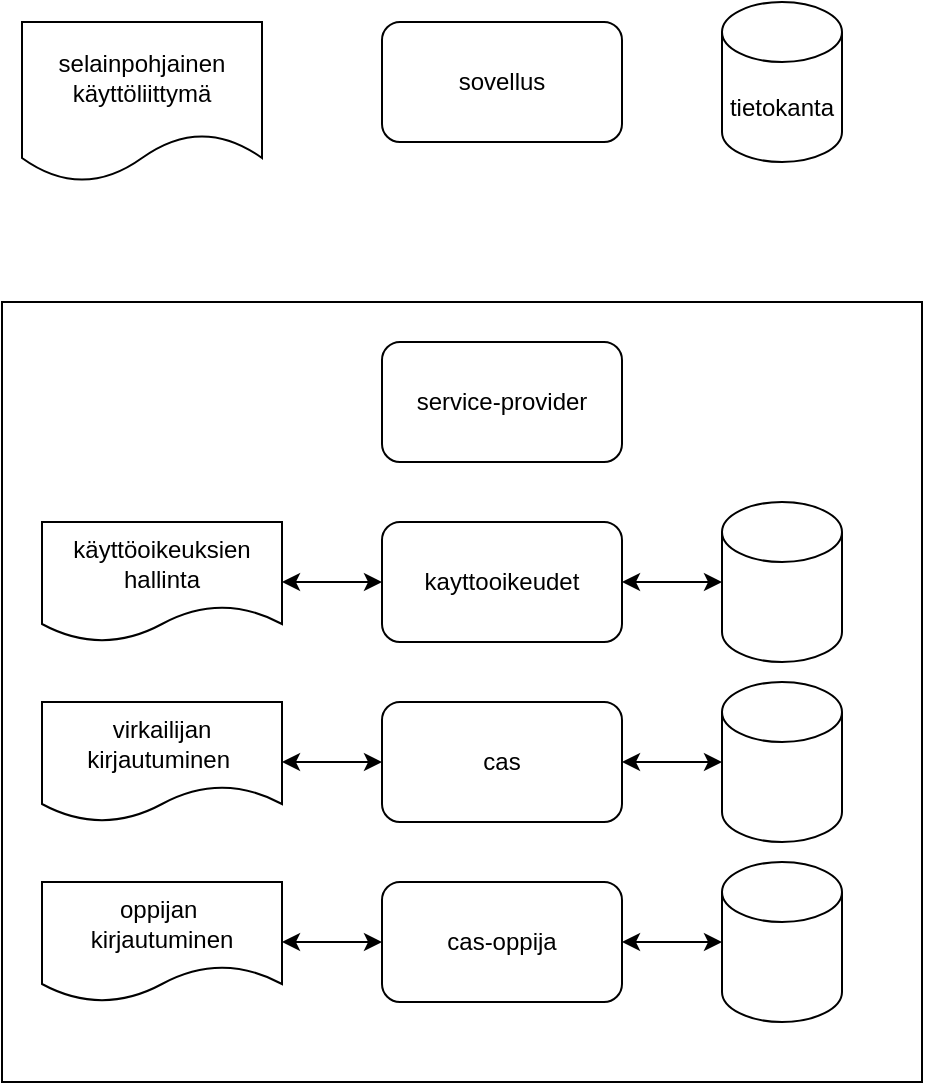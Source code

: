 <mxfile version="24.4.4" type="device">
  <diagram name="Page-1" id="bAKCQb7TRPT4lHazukRC">
    <mxGraphModel dx="987" dy="1185" grid="1" gridSize="10" guides="1" tooltips="1" connect="1" arrows="1" fold="1" page="1" pageScale="1" pageWidth="827" pageHeight="1169" math="0" shadow="0">
      <root>
        <mxCell id="0" />
        <mxCell id="1" parent="0" />
        <mxCell id="K2pP-LPX6DZ963yHNiB4-11" value="" style="rounded=0;whiteSpace=wrap;html=1;" vertex="1" parent="1">
          <mxGeometry x="190" y="250" width="460" height="390" as="geometry" />
        </mxCell>
        <mxCell id="K2pP-LPX6DZ963yHNiB4-1" value="cas" style="rounded=1;whiteSpace=wrap;html=1;" vertex="1" parent="1">
          <mxGeometry x="380" y="450" width="120" height="60" as="geometry" />
        </mxCell>
        <mxCell id="K2pP-LPX6DZ963yHNiB4-2" value="cas-oppija" style="rounded=1;whiteSpace=wrap;html=1;" vertex="1" parent="1">
          <mxGeometry x="380" y="540" width="120" height="60" as="geometry" />
        </mxCell>
        <mxCell id="K2pP-LPX6DZ963yHNiB4-3" value="kayttooikeudet" style="rounded=1;whiteSpace=wrap;html=1;" vertex="1" parent="1">
          <mxGeometry x="380" y="360" width="120" height="60" as="geometry" />
        </mxCell>
        <mxCell id="K2pP-LPX6DZ963yHNiB4-4" value="virkailijan kirjautuminen&amp;nbsp;" style="shape=document;whiteSpace=wrap;html=1;boundedLbl=1;" vertex="1" parent="1">
          <mxGeometry x="210" y="450" width="120" height="60" as="geometry" />
        </mxCell>
        <mxCell id="K2pP-LPX6DZ963yHNiB4-5" value="oppijan&amp;nbsp;&lt;div&gt;kirjautuminen&lt;/div&gt;" style="shape=document;whiteSpace=wrap;html=1;boundedLbl=1;" vertex="1" parent="1">
          <mxGeometry x="210" y="540" width="120" height="60" as="geometry" />
        </mxCell>
        <mxCell id="K2pP-LPX6DZ963yHNiB4-6" value="service-provider" style="rounded=1;whiteSpace=wrap;html=1;" vertex="1" parent="1">
          <mxGeometry x="380" y="270" width="120" height="60" as="geometry" />
        </mxCell>
        <mxCell id="K2pP-LPX6DZ963yHNiB4-7" value="" style="shape=cylinder3;whiteSpace=wrap;html=1;boundedLbl=1;backgroundOutline=1;size=15;" vertex="1" parent="1">
          <mxGeometry x="550" y="440" width="60" height="80" as="geometry" />
        </mxCell>
        <mxCell id="K2pP-LPX6DZ963yHNiB4-8" value="" style="shape=cylinder3;whiteSpace=wrap;html=1;boundedLbl=1;backgroundOutline=1;size=15;" vertex="1" parent="1">
          <mxGeometry x="550" y="350" width="60" height="80" as="geometry" />
        </mxCell>
        <mxCell id="K2pP-LPX6DZ963yHNiB4-9" value="" style="shape=cylinder3;whiteSpace=wrap;html=1;boundedLbl=1;backgroundOutline=1;size=15;" vertex="1" parent="1">
          <mxGeometry x="550" y="530" width="60" height="80" as="geometry" />
        </mxCell>
        <mxCell id="K2pP-LPX6DZ963yHNiB4-13" value="käyttöoikeuksien hallinta" style="shape=document;whiteSpace=wrap;html=1;boundedLbl=1;" vertex="1" parent="1">
          <mxGeometry x="210" y="360" width="120" height="60" as="geometry" />
        </mxCell>
        <mxCell id="K2pP-LPX6DZ963yHNiB4-14" value="selainpohjainen käyttöliittymä" style="shape=document;whiteSpace=wrap;html=1;boundedLbl=1;" vertex="1" parent="1">
          <mxGeometry x="200" y="110" width="120" height="80" as="geometry" />
        </mxCell>
        <mxCell id="K2pP-LPX6DZ963yHNiB4-15" value="sovellus" style="rounded=1;whiteSpace=wrap;html=1;" vertex="1" parent="1">
          <mxGeometry x="380" y="110" width="120" height="60" as="geometry" />
        </mxCell>
        <mxCell id="K2pP-LPX6DZ963yHNiB4-16" value="tietokanta" style="shape=cylinder3;whiteSpace=wrap;html=1;boundedLbl=1;backgroundOutline=1;size=15;" vertex="1" parent="1">
          <mxGeometry x="550" y="100" width="60" height="80" as="geometry" />
        </mxCell>
        <mxCell id="K2pP-LPX6DZ963yHNiB4-17" value="" style="endArrow=classic;startArrow=classic;html=1;rounded=0;exitX=1;exitY=0.5;exitDx=0;exitDy=0;" edge="1" parent="1" source="K2pP-LPX6DZ963yHNiB4-3" target="K2pP-LPX6DZ963yHNiB4-8">
          <mxGeometry width="50" height="50" relative="1" as="geometry">
            <mxPoint x="420" y="460" as="sourcePoint" />
            <mxPoint x="470" y="410" as="targetPoint" />
          </mxGeometry>
        </mxCell>
        <mxCell id="K2pP-LPX6DZ963yHNiB4-18" value="" style="endArrow=classic;startArrow=classic;html=1;rounded=0;exitX=1;exitY=0.5;exitDx=0;exitDy=0;" edge="1" parent="1" source="K2pP-LPX6DZ963yHNiB4-1" target="K2pP-LPX6DZ963yHNiB4-7">
          <mxGeometry width="50" height="50" relative="1" as="geometry">
            <mxPoint x="420" y="460" as="sourcePoint" />
            <mxPoint x="470" y="410" as="targetPoint" />
          </mxGeometry>
        </mxCell>
        <mxCell id="K2pP-LPX6DZ963yHNiB4-19" value="" style="endArrow=classic;startArrow=classic;html=1;rounded=0;entryX=0;entryY=0.5;entryDx=0;entryDy=0;entryPerimeter=0;exitX=1;exitY=0.5;exitDx=0;exitDy=0;" edge="1" parent="1" source="K2pP-LPX6DZ963yHNiB4-2" target="K2pP-LPX6DZ963yHNiB4-9">
          <mxGeometry width="50" height="50" relative="1" as="geometry">
            <mxPoint x="420" y="460" as="sourcePoint" />
            <mxPoint x="470" y="410" as="targetPoint" />
          </mxGeometry>
        </mxCell>
        <mxCell id="K2pP-LPX6DZ963yHNiB4-20" value="" style="endArrow=classic;startArrow=classic;html=1;rounded=0;entryX=0;entryY=0.5;entryDx=0;entryDy=0;exitX=1;exitY=0.5;exitDx=0;exitDy=0;" edge="1" parent="1" source="K2pP-LPX6DZ963yHNiB4-13" target="K2pP-LPX6DZ963yHNiB4-3">
          <mxGeometry width="50" height="50" relative="1" as="geometry">
            <mxPoint x="420" y="460" as="sourcePoint" />
            <mxPoint x="470" y="410" as="targetPoint" />
          </mxGeometry>
        </mxCell>
        <mxCell id="K2pP-LPX6DZ963yHNiB4-21" value="" style="endArrow=classic;startArrow=classic;html=1;rounded=0;exitX=0;exitY=0.5;exitDx=0;exitDy=0;entryX=1;entryY=0.5;entryDx=0;entryDy=0;" edge="1" parent="1" source="K2pP-LPX6DZ963yHNiB4-1" target="K2pP-LPX6DZ963yHNiB4-4">
          <mxGeometry width="50" height="50" relative="1" as="geometry">
            <mxPoint x="420" y="460" as="sourcePoint" />
            <mxPoint x="470" y="410" as="targetPoint" />
          </mxGeometry>
        </mxCell>
        <mxCell id="K2pP-LPX6DZ963yHNiB4-22" value="" style="endArrow=classic;startArrow=classic;html=1;rounded=0;entryX=0;entryY=0.5;entryDx=0;entryDy=0;exitX=1;exitY=0.5;exitDx=0;exitDy=0;" edge="1" parent="1" source="K2pP-LPX6DZ963yHNiB4-5" target="K2pP-LPX6DZ963yHNiB4-2">
          <mxGeometry width="50" height="50" relative="1" as="geometry">
            <mxPoint x="420" y="460" as="sourcePoint" />
            <mxPoint x="470" y="410" as="targetPoint" />
          </mxGeometry>
        </mxCell>
      </root>
    </mxGraphModel>
  </diagram>
</mxfile>
